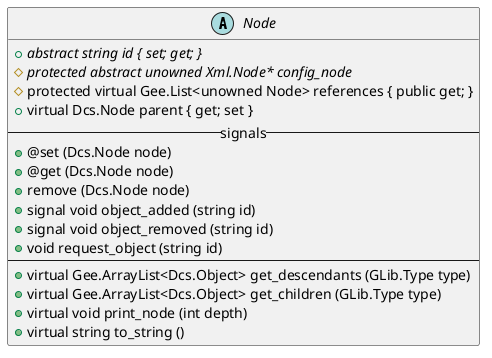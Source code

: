 /'
 ' UML include file for Node
 '/

@startuml
abstract class Node {
    +{abstract}abstract string id { set; get; }
    #{abstract}protected abstract unowned Xml.Node* config_node
    #protected virtual Gee.List<unowned Node> references { public get; }
    +virtual Dcs.Node parent { get; set }
    -- signals --
    +@set (Dcs.Node node)
    +@get (Dcs.Node node)
    +remove (Dcs.Node node)
    +signal void object_added (string id)
    +signal void object_removed (string id)
    +void request_object (string id)
    ----
    +virtual Gee.ArrayList<Dcs.Object> get_descendants (GLib.Type type)
    +virtual Gee.ArrayList<Dcs.Object> get_children (GLib.Type type)
    +virtual void print_node (int depth)
    +virtual string to_string ()
}
@enduml
